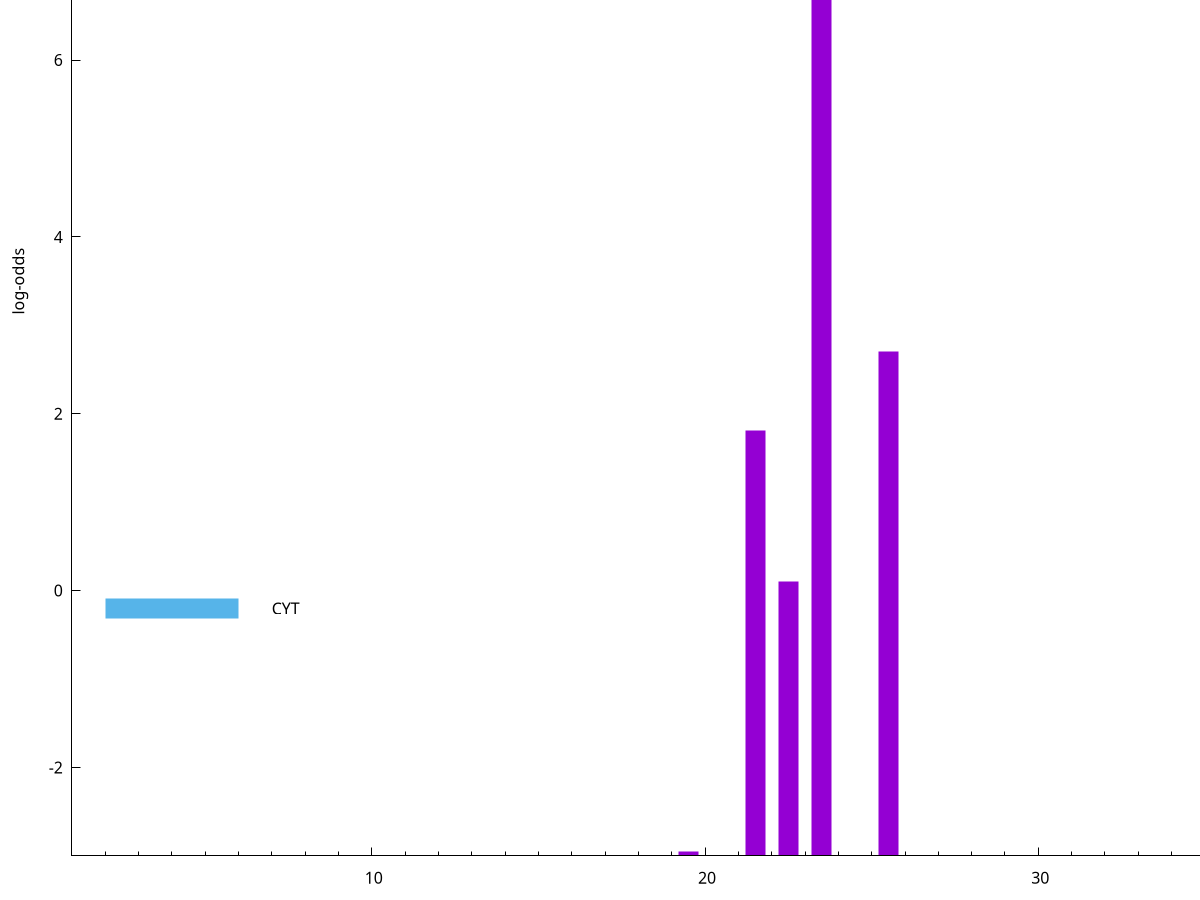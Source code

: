 set title "LipoP predictions for SRR3987128.gff"
set size 2., 1.4
set xrange [1:70] 
set mxtics 10
set yrange [-3:10]
set y2range [0:13]
set ylabel "log-odds"
set term postscript eps color solid "Helvetica" 30
set output "SRR3987128.gff27.eps"
set arrow from 2,7.82505 to 6,7.82505 nohead lt 1 lw 20
set label "SpI" at 7,7.82505
set arrow from 2,-0.200913 to 6,-0.200913 nohead lt 3 lw 20
set label "CYT" at 7,-0.200913
set arrow from 2,7.82505 to 6,7.82505 nohead lt 1 lw 20
set label "SpI" at 7,7.82505
# NOTE: The scores below are the log-odds scores with the threshold
# NOTE: subtracted (a hack to make gnuplot make the histogram all
# NOTE: look nice).
plot "-" axes x1y2 title "" with impulses lt 1 lw 20
23.500000 10.751410
25.500000 5.706310
21.500000 4.806300
22.500000 3.107856
19.500000 0.053150
e
exit
